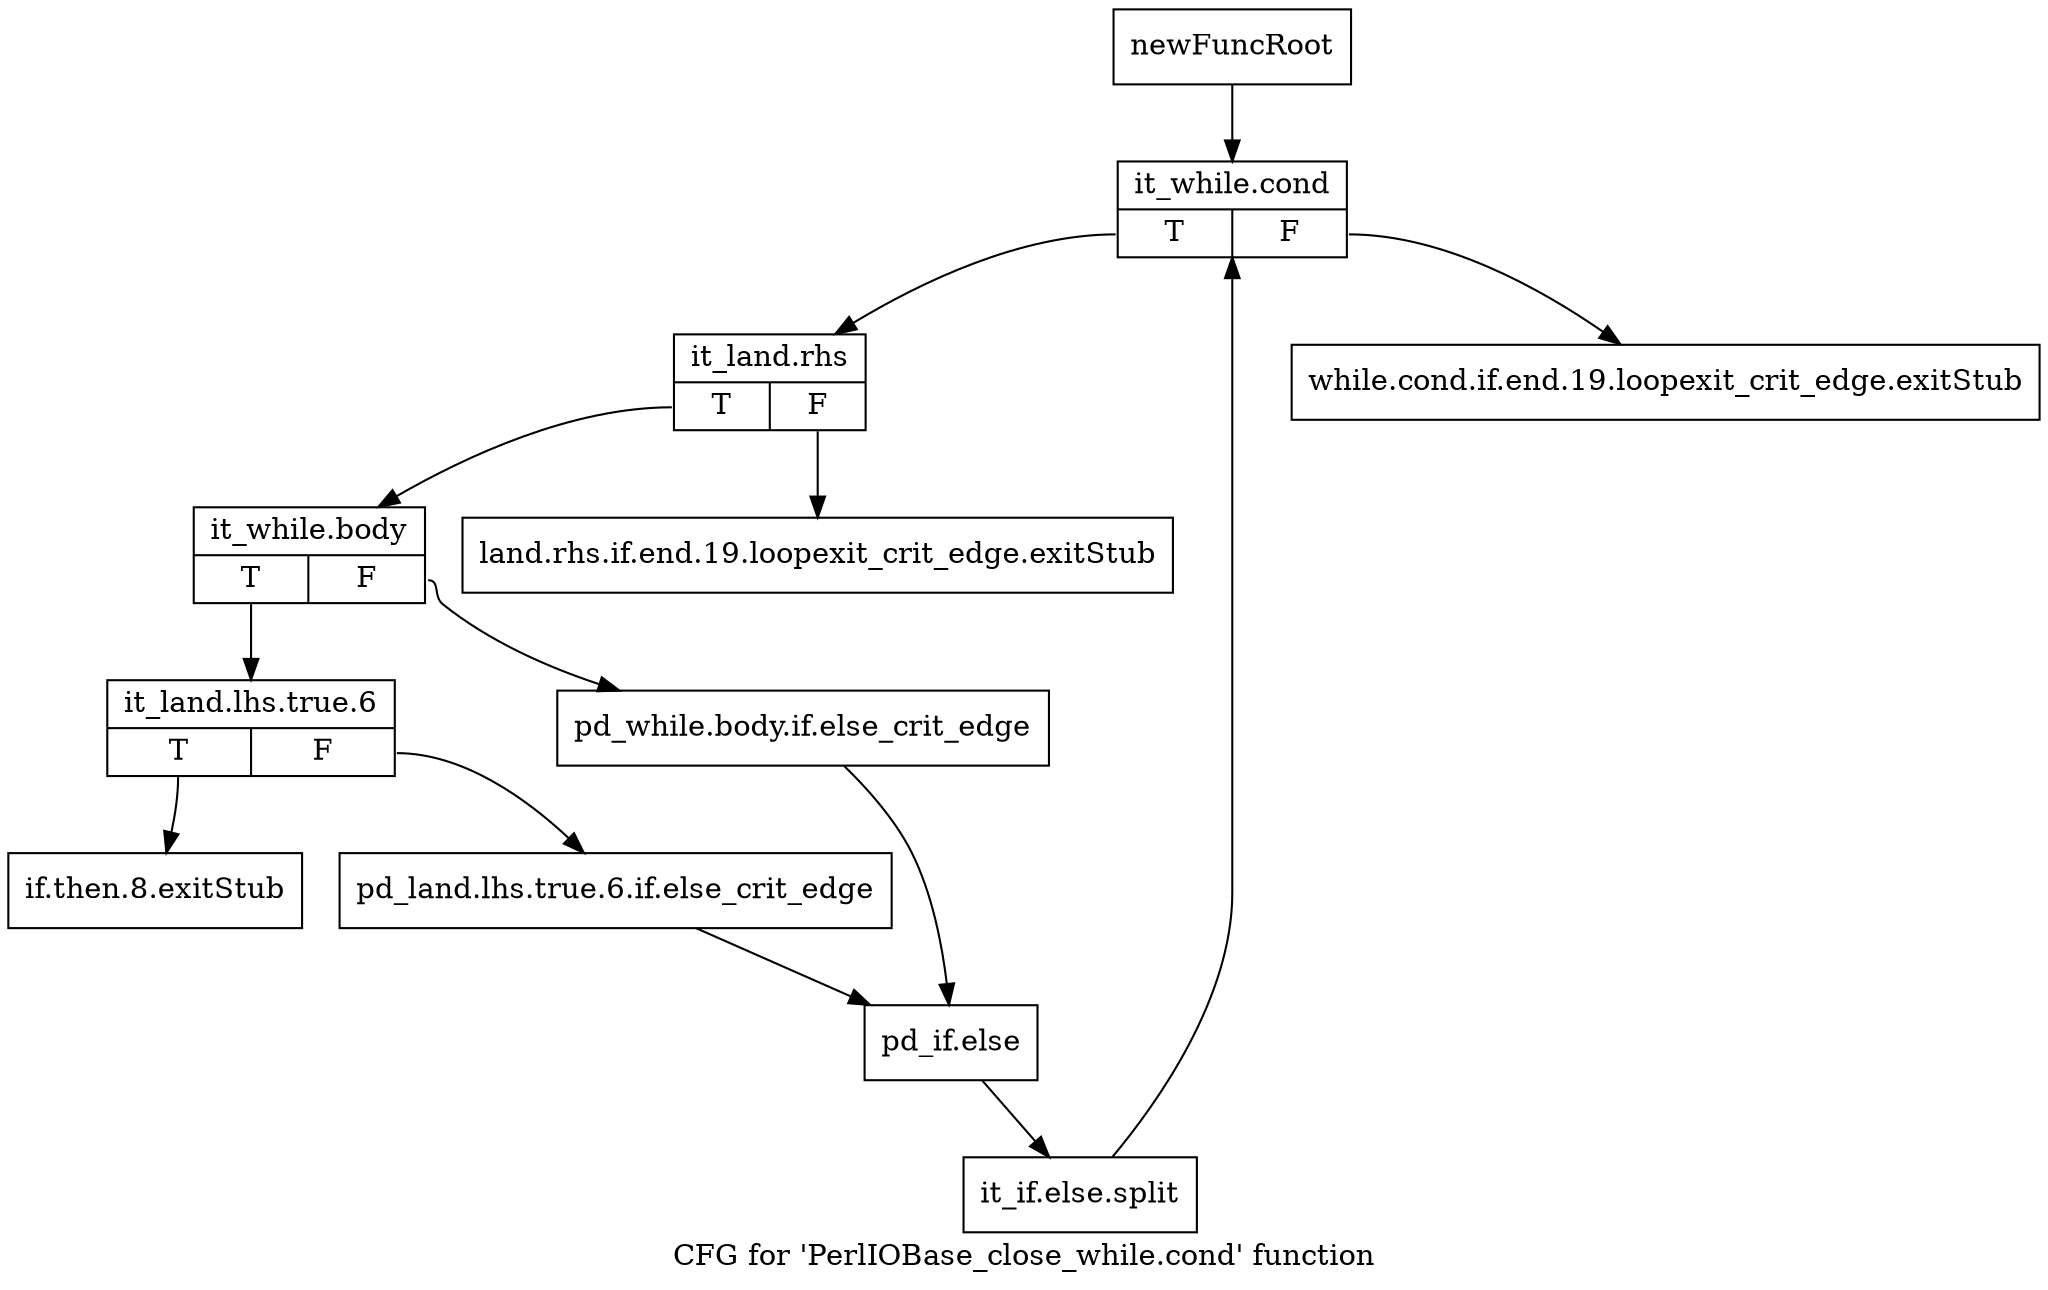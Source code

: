 digraph "CFG for 'PerlIOBase_close_while.cond' function" {
	label="CFG for 'PerlIOBase_close_while.cond' function";

	Node0x4d88f50 [shape=record,label="{newFuncRoot}"];
	Node0x4d88f50 -> Node0x4d9a610;
	Node0x4d9a520 [shape=record,label="{while.cond.if.end.19.loopexit_crit_edge.exitStub}"];
	Node0x4d9a570 [shape=record,label="{land.rhs.if.end.19.loopexit_crit_edge.exitStub}"];
	Node0x4d9a5c0 [shape=record,label="{if.then.8.exitStub}"];
	Node0x4d9a610 [shape=record,label="{it_while.cond|{<s0>T|<s1>F}}"];
	Node0x4d9a610:s0 -> Node0x4d9a660;
	Node0x4d9a610:s1 -> Node0x4d9a520;
	Node0x4d9a660 [shape=record,label="{it_land.rhs|{<s0>T|<s1>F}}"];
	Node0x4d9a660:s0 -> Node0x4d9a6b0;
	Node0x4d9a660:s1 -> Node0x4d9a570;
	Node0x4d9a6b0 [shape=record,label="{it_while.body|{<s0>T|<s1>F}}"];
	Node0x4d9a6b0:s0 -> Node0x4d9a750;
	Node0x4d9a6b0:s1 -> Node0x4d9a700;
	Node0x4d9a700 [shape=record,label="{pd_while.body.if.else_crit_edge}"];
	Node0x4d9a700 -> Node0x4d9a7f0;
	Node0x4d9a750 [shape=record,label="{it_land.lhs.true.6|{<s0>T|<s1>F}}"];
	Node0x4d9a750:s0 -> Node0x4d9a5c0;
	Node0x4d9a750:s1 -> Node0x4d9a7a0;
	Node0x4d9a7a0 [shape=record,label="{pd_land.lhs.true.6.if.else_crit_edge}"];
	Node0x4d9a7a0 -> Node0x4d9a7f0;
	Node0x4d9a7f0 [shape=record,label="{pd_if.else}"];
	Node0x4d9a7f0 -> Node0x66ee170;
	Node0x66ee170 [shape=record,label="{it_if.else.split}"];
	Node0x66ee170 -> Node0x4d9a610;
}
